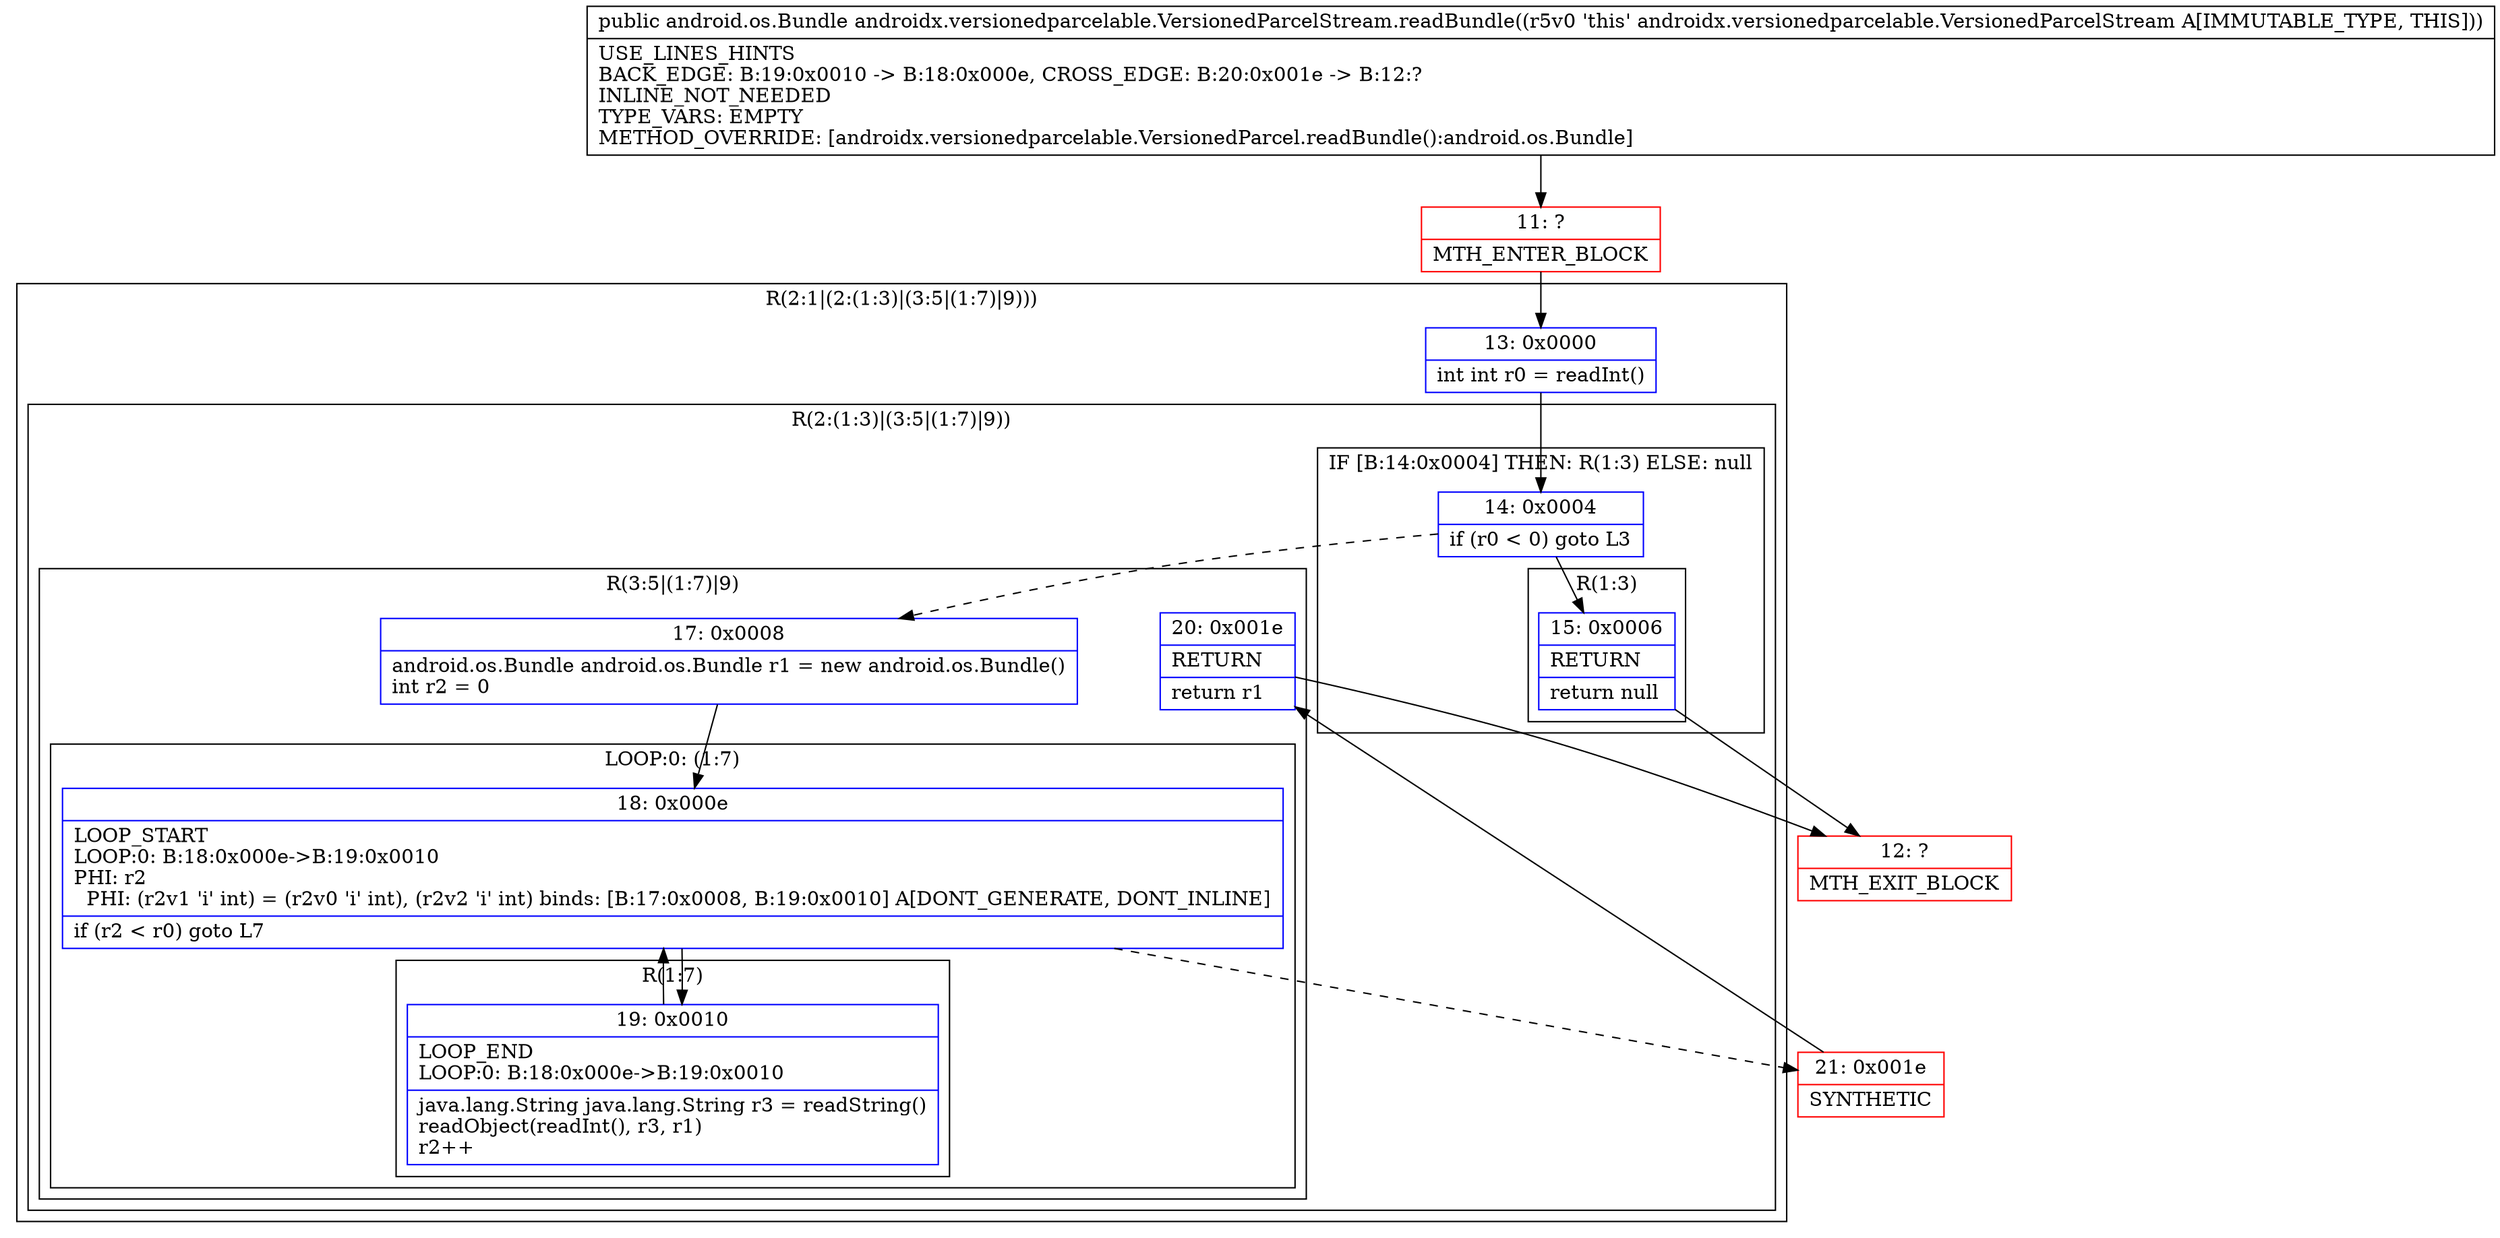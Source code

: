 digraph "CFG forandroidx.versionedparcelable.VersionedParcelStream.readBundle()Landroid\/os\/Bundle;" {
subgraph cluster_Region_110765513 {
label = "R(2:1|(2:(1:3)|(3:5|(1:7)|9)))";
node [shape=record,color=blue];
Node_13 [shape=record,label="{13\:\ 0x0000|int int r0 = readInt()\l}"];
subgraph cluster_Region_385743042 {
label = "R(2:(1:3)|(3:5|(1:7)|9))";
node [shape=record,color=blue];
subgraph cluster_IfRegion_1584574108 {
label = "IF [B:14:0x0004] THEN: R(1:3) ELSE: null";
node [shape=record,color=blue];
Node_14 [shape=record,label="{14\:\ 0x0004|if (r0 \< 0) goto L3\l}"];
subgraph cluster_Region_279613849 {
label = "R(1:3)";
node [shape=record,color=blue];
Node_15 [shape=record,label="{15\:\ 0x0006|RETURN\l|return null\l}"];
}
}
subgraph cluster_Region_1575111639 {
label = "R(3:5|(1:7)|9)";
node [shape=record,color=blue];
Node_17 [shape=record,label="{17\:\ 0x0008|android.os.Bundle android.os.Bundle r1 = new android.os.Bundle()\lint r2 = 0\l}"];
subgraph cluster_LoopRegion_69731538 {
label = "LOOP:0: (1:7)";
node [shape=record,color=blue];
Node_18 [shape=record,label="{18\:\ 0x000e|LOOP_START\lLOOP:0: B:18:0x000e\-\>B:19:0x0010\lPHI: r2 \l  PHI: (r2v1 'i' int) = (r2v0 'i' int), (r2v2 'i' int) binds: [B:17:0x0008, B:19:0x0010] A[DONT_GENERATE, DONT_INLINE]\l|if (r2 \< r0) goto L7\l}"];
subgraph cluster_Region_176265679 {
label = "R(1:7)";
node [shape=record,color=blue];
Node_19 [shape=record,label="{19\:\ 0x0010|LOOP_END\lLOOP:0: B:18:0x000e\-\>B:19:0x0010\l|java.lang.String java.lang.String r3 = readString()\lreadObject(readInt(), r3, r1)\lr2++\l}"];
}
}
Node_20 [shape=record,label="{20\:\ 0x001e|RETURN\l|return r1\l}"];
}
}
}
Node_11 [shape=record,color=red,label="{11\:\ ?|MTH_ENTER_BLOCK\l}"];
Node_12 [shape=record,color=red,label="{12\:\ ?|MTH_EXIT_BLOCK\l}"];
Node_21 [shape=record,color=red,label="{21\:\ 0x001e|SYNTHETIC\l}"];
MethodNode[shape=record,label="{public android.os.Bundle androidx.versionedparcelable.VersionedParcelStream.readBundle((r5v0 'this' androidx.versionedparcelable.VersionedParcelStream A[IMMUTABLE_TYPE, THIS]))  | USE_LINES_HINTS\lBACK_EDGE: B:19:0x0010 \-\> B:18:0x000e, CROSS_EDGE: B:20:0x001e \-\> B:12:?\lINLINE_NOT_NEEDED\lTYPE_VARS: EMPTY\lMETHOD_OVERRIDE: [androidx.versionedparcelable.VersionedParcel.readBundle():android.os.Bundle]\l}"];
MethodNode -> Node_11;Node_13 -> Node_14;
Node_14 -> Node_15;
Node_14 -> Node_17[style=dashed];
Node_15 -> Node_12;
Node_17 -> Node_18;
Node_18 -> Node_19;
Node_18 -> Node_21[style=dashed];
Node_19 -> Node_18;
Node_20 -> Node_12;
Node_11 -> Node_13;
Node_21 -> Node_20;
}

